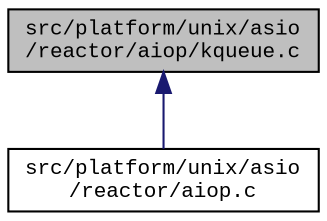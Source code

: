 digraph "src/platform/unix/asio/reactor/aiop/kqueue.c"
{
  edge [fontname="CourierNew",fontsize="10",labelfontname="CourierNew",labelfontsize="10"];
  node [fontname="CourierNew",fontsize="10",shape=record];
  Node1 [label="src/platform/unix/asio\l/reactor/aiop/kqueue.c",height=0.2,width=0.4,color="black", fillcolor="grey75", style="filled" fontcolor="black"];
  Node1 -> Node2 [dir="back",color="midnightblue",fontsize="10",style="solid",fontname="CourierNew"];
  Node2 [label="src/platform/unix/asio\l/reactor/aiop.c",height=0.2,width=0.4,color="black", fillcolor="white", style="filled",URL="$da/d4b/platform_2unix_2asio_2reactor_2aiop_8c_source.html"];
}
